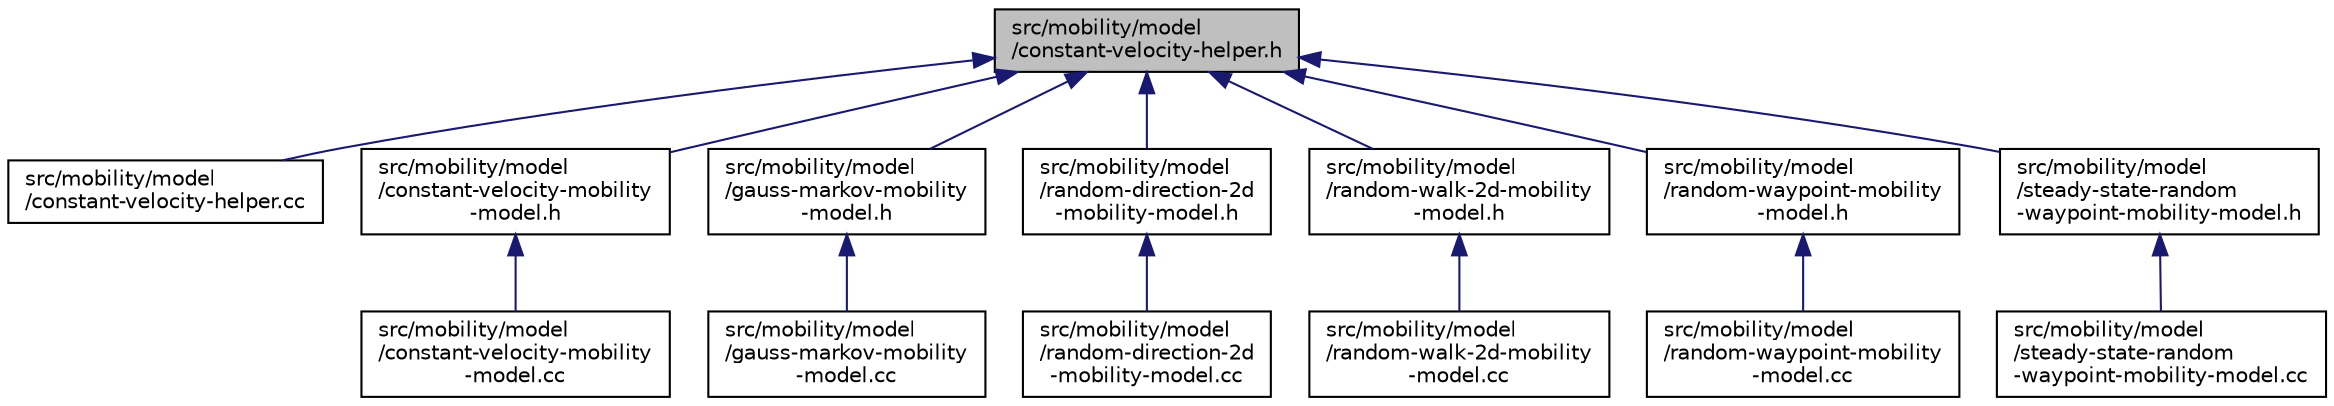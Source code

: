 digraph "src/mobility/model/constant-velocity-helper.h"
{
 // LATEX_PDF_SIZE
  edge [fontname="Helvetica",fontsize="10",labelfontname="Helvetica",labelfontsize="10"];
  node [fontname="Helvetica",fontsize="10",shape=record];
  Node1 [label="src/mobility/model\l/constant-velocity-helper.h",height=0.2,width=0.4,color="black", fillcolor="grey75", style="filled", fontcolor="black",tooltip=" "];
  Node1 -> Node2 [dir="back",color="midnightblue",fontsize="10",style="solid",fontname="Helvetica"];
  Node2 [label="src/mobility/model\l/constant-velocity-helper.cc",height=0.2,width=0.4,color="black", fillcolor="white", style="filled",URL="$constant-velocity-helper_8cc.html",tooltip=" "];
  Node1 -> Node3 [dir="back",color="midnightblue",fontsize="10",style="solid",fontname="Helvetica"];
  Node3 [label="src/mobility/model\l/constant-velocity-mobility\l-model.h",height=0.2,width=0.4,color="black", fillcolor="white", style="filled",URL="$constant-velocity-mobility-model_8h.html",tooltip=" "];
  Node3 -> Node4 [dir="back",color="midnightblue",fontsize="10",style="solid",fontname="Helvetica"];
  Node4 [label="src/mobility/model\l/constant-velocity-mobility\l-model.cc",height=0.2,width=0.4,color="black", fillcolor="white", style="filled",URL="$constant-velocity-mobility-model_8cc.html",tooltip=" "];
  Node1 -> Node5 [dir="back",color="midnightblue",fontsize="10",style="solid",fontname="Helvetica"];
  Node5 [label="src/mobility/model\l/gauss-markov-mobility\l-model.h",height=0.2,width=0.4,color="black", fillcolor="white", style="filled",URL="$gauss-markov-mobility-model_8h.html",tooltip=" "];
  Node5 -> Node6 [dir="back",color="midnightblue",fontsize="10",style="solid",fontname="Helvetica"];
  Node6 [label="src/mobility/model\l/gauss-markov-mobility\l-model.cc",height=0.2,width=0.4,color="black", fillcolor="white", style="filled",URL="$gauss-markov-mobility-model_8cc.html",tooltip=" "];
  Node1 -> Node7 [dir="back",color="midnightblue",fontsize="10",style="solid",fontname="Helvetica"];
  Node7 [label="src/mobility/model\l/random-direction-2d\l-mobility-model.h",height=0.2,width=0.4,color="black", fillcolor="white", style="filled",URL="$random-direction-2d-mobility-model_8h.html",tooltip=" "];
  Node7 -> Node8 [dir="back",color="midnightblue",fontsize="10",style="solid",fontname="Helvetica"];
  Node8 [label="src/mobility/model\l/random-direction-2d\l-mobility-model.cc",height=0.2,width=0.4,color="black", fillcolor="white", style="filled",URL="$random-direction-2d-mobility-model_8cc.html",tooltip=" "];
  Node1 -> Node9 [dir="back",color="midnightblue",fontsize="10",style="solid",fontname="Helvetica"];
  Node9 [label="src/mobility/model\l/random-walk-2d-mobility\l-model.h",height=0.2,width=0.4,color="black", fillcolor="white", style="filled",URL="$random-walk-2d-mobility-model_8h.html",tooltip=" "];
  Node9 -> Node10 [dir="back",color="midnightblue",fontsize="10",style="solid",fontname="Helvetica"];
  Node10 [label="src/mobility/model\l/random-walk-2d-mobility\l-model.cc",height=0.2,width=0.4,color="black", fillcolor="white", style="filled",URL="$random-walk-2d-mobility-model_8cc.html",tooltip=" "];
  Node1 -> Node11 [dir="back",color="midnightblue",fontsize="10",style="solid",fontname="Helvetica"];
  Node11 [label="src/mobility/model\l/random-waypoint-mobility\l-model.h",height=0.2,width=0.4,color="black", fillcolor="white", style="filled",URL="$random-waypoint-mobility-model_8h.html",tooltip=" "];
  Node11 -> Node12 [dir="back",color="midnightblue",fontsize="10",style="solid",fontname="Helvetica"];
  Node12 [label="src/mobility/model\l/random-waypoint-mobility\l-model.cc",height=0.2,width=0.4,color="black", fillcolor="white", style="filled",URL="$random-waypoint-mobility-model_8cc.html",tooltip=" "];
  Node1 -> Node13 [dir="back",color="midnightblue",fontsize="10",style="solid",fontname="Helvetica"];
  Node13 [label="src/mobility/model\l/steady-state-random\l-waypoint-mobility-model.h",height=0.2,width=0.4,color="black", fillcolor="white", style="filled",URL="$steady-state-random-waypoint-mobility-model_8h.html",tooltip=" "];
  Node13 -> Node14 [dir="back",color="midnightblue",fontsize="10",style="solid",fontname="Helvetica"];
  Node14 [label="src/mobility/model\l/steady-state-random\l-waypoint-mobility-model.cc",height=0.2,width=0.4,color="black", fillcolor="white", style="filled",URL="$steady-state-random-waypoint-mobility-model_8cc.html",tooltip=" "];
}
